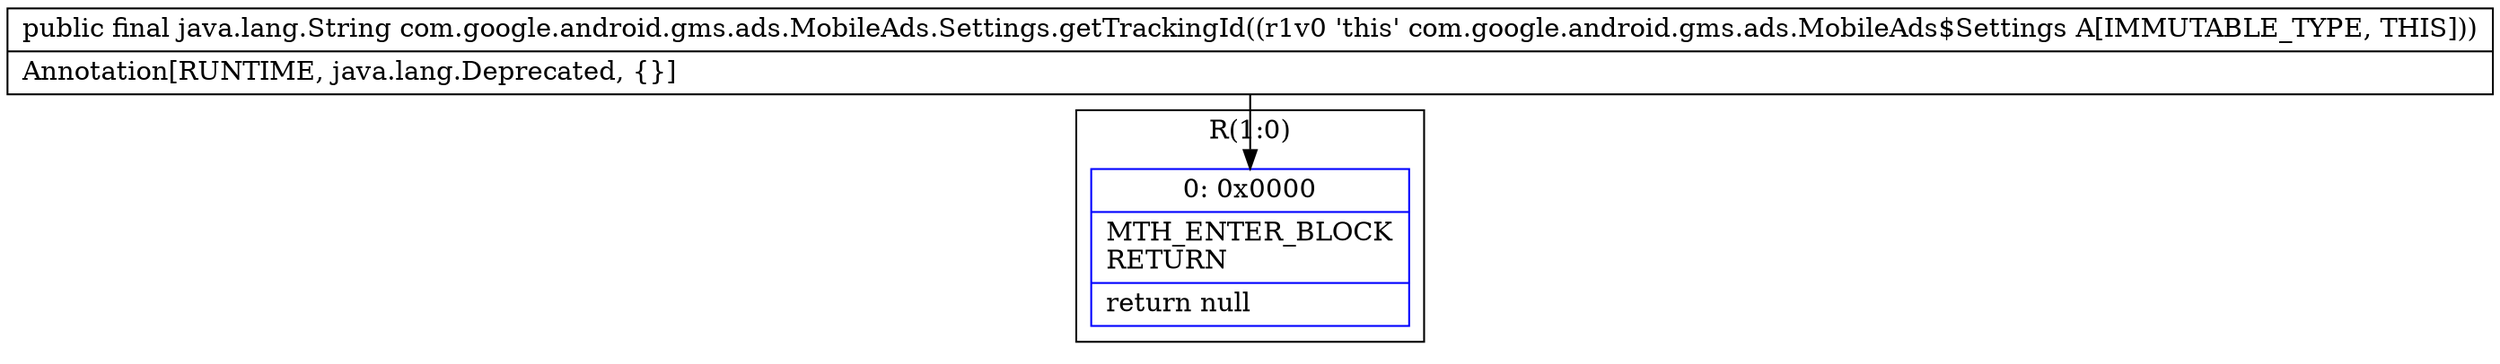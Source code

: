 digraph "CFG forcom.google.android.gms.ads.MobileAds.Settings.getTrackingId()Ljava\/lang\/String;" {
subgraph cluster_Region_2108275439 {
label = "R(1:0)";
node [shape=record,color=blue];
Node_0 [shape=record,label="{0\:\ 0x0000|MTH_ENTER_BLOCK\lRETURN\l|return null\l}"];
}
MethodNode[shape=record,label="{public final java.lang.String com.google.android.gms.ads.MobileAds.Settings.getTrackingId((r1v0 'this' com.google.android.gms.ads.MobileAds$Settings A[IMMUTABLE_TYPE, THIS]))  | Annotation[RUNTIME, java.lang.Deprecated, \{\}]\l}"];
MethodNode -> Node_0;
}

